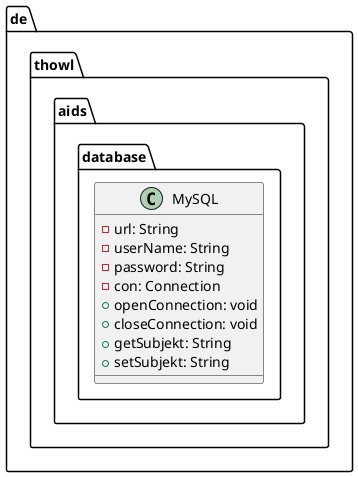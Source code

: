 @startuml de.thowl.aids.database
package de.thowl.aids.database {
        class MySQL{
                - url: String
                - userName: String
                - password: String
                - con: Connection
                + openConnection: void
                + closeConnection: void
                + getSubjekt: String
                + setSubjekt: String
        }
}
@enduml
